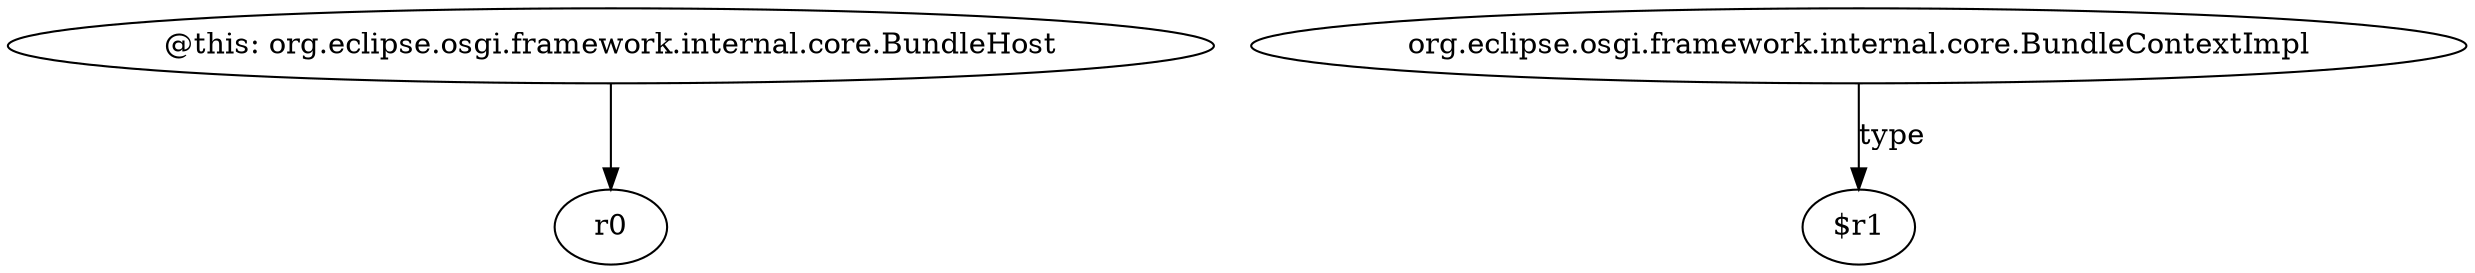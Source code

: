 digraph g {
0[label="@this: org.eclipse.osgi.framework.internal.core.BundleHost"]
1[label="r0"]
0->1[label=""]
2[label="org.eclipse.osgi.framework.internal.core.BundleContextImpl"]
3[label="$r1"]
2->3[label="type"]
}